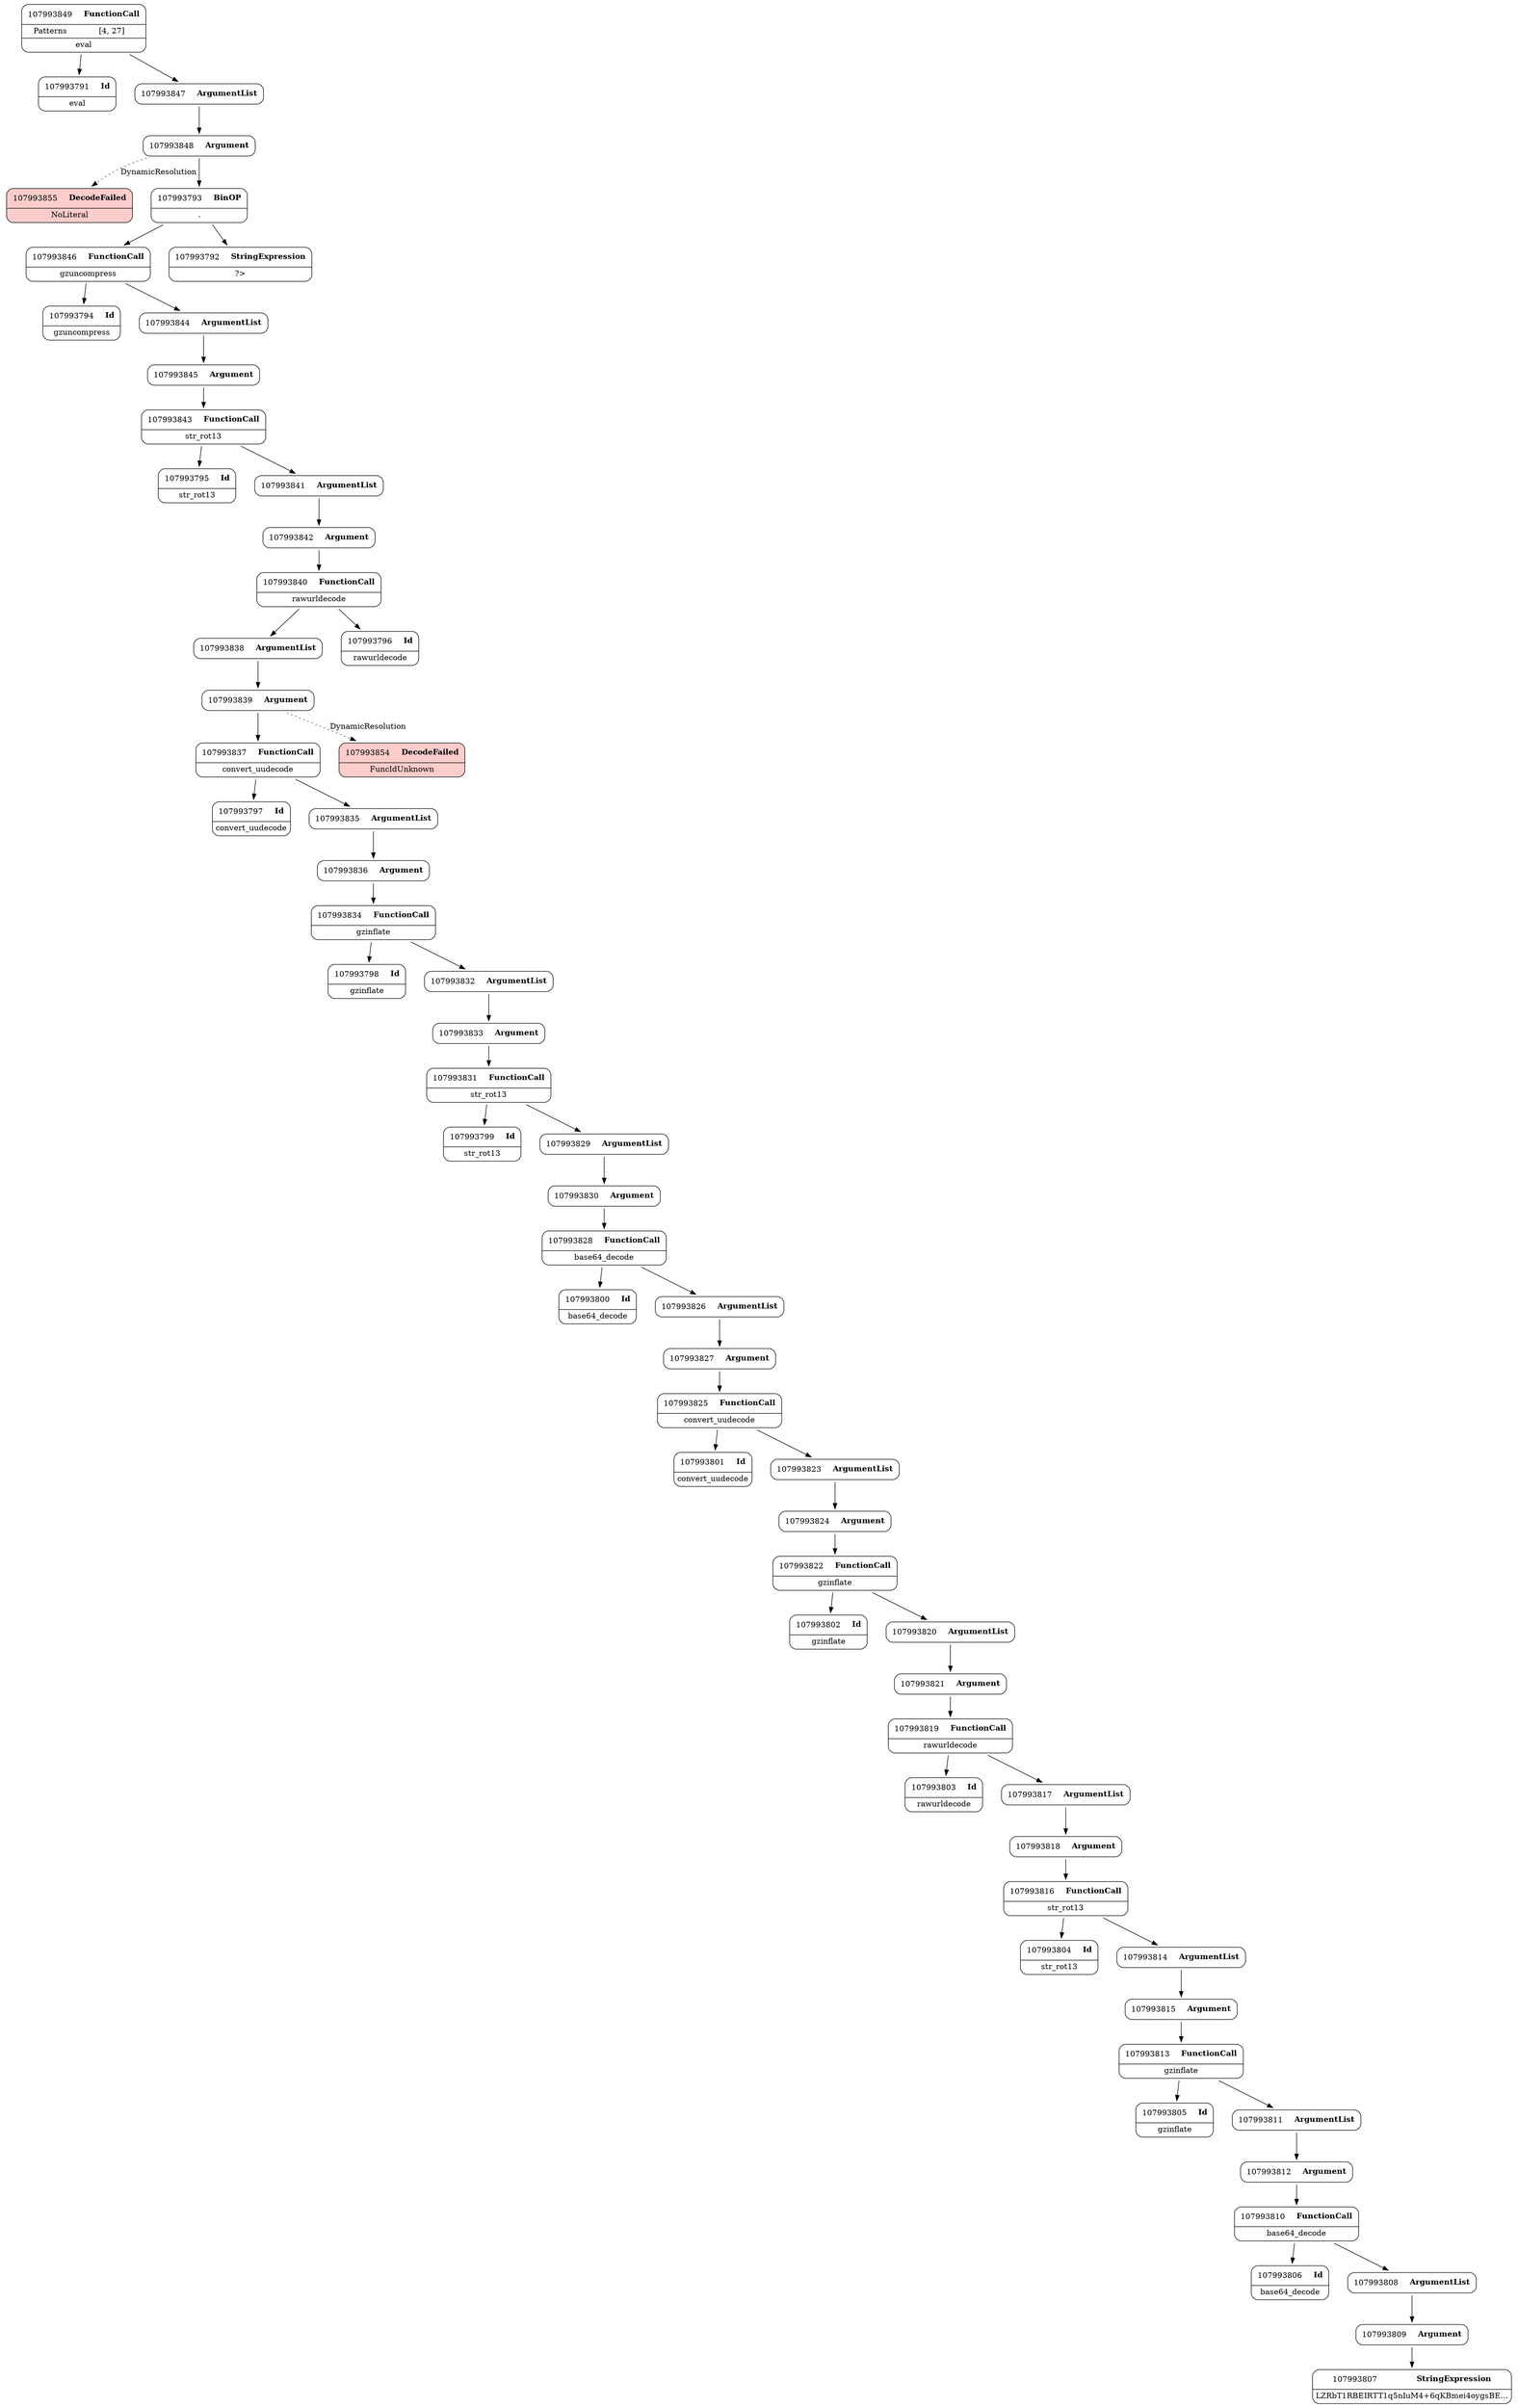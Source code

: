 digraph ast {
node [shape=none];
107993839 [label=<<TABLE border='1' cellspacing='0' cellpadding='10' style='rounded' ><TR><TD border='0'>107993839</TD><TD border='0'><B>Argument</B></TD></TR></TABLE>>];
107993839 -> 107993837 [weight=2];
107993839 -> 107993854 [style=dotted,label=DynamicResolution];
107993838 [label=<<TABLE border='1' cellspacing='0' cellpadding='10' style='rounded' ><TR><TD border='0'>107993838</TD><TD border='0'><B>ArgumentList</B></TD></TR></TABLE>>];
107993838 -> 107993839 [weight=2];
107993837 [label=<<TABLE border='1' cellspacing='0' cellpadding='10' style='rounded' ><TR><TD border='0'>107993837</TD><TD border='0'><B>FunctionCall</B></TD></TR><HR/><TR><TD border='0' cellpadding='5' colspan='2'>convert_uudecode</TD></TR></TABLE>>];
107993837 -> 107993797 [weight=2];
107993837 -> 107993835 [weight=2];
107993836 [label=<<TABLE border='1' cellspacing='0' cellpadding='10' style='rounded' ><TR><TD border='0'>107993836</TD><TD border='0'><B>Argument</B></TD></TR></TABLE>>];
107993836 -> 107993834 [weight=2];
107993835 [label=<<TABLE border='1' cellspacing='0' cellpadding='10' style='rounded' ><TR><TD border='0'>107993835</TD><TD border='0'><B>ArgumentList</B></TD></TR></TABLE>>];
107993835 -> 107993836 [weight=2];
107993834 [label=<<TABLE border='1' cellspacing='0' cellpadding='10' style='rounded' ><TR><TD border='0'>107993834</TD><TD border='0'><B>FunctionCall</B></TD></TR><HR/><TR><TD border='0' cellpadding='5' colspan='2'>gzinflate</TD></TR></TABLE>>];
107993834 -> 107993798 [weight=2];
107993834 -> 107993832 [weight=2];
107993833 [label=<<TABLE border='1' cellspacing='0' cellpadding='10' style='rounded' ><TR><TD border='0'>107993833</TD><TD border='0'><B>Argument</B></TD></TR></TABLE>>];
107993833 -> 107993831 [weight=2];
107993832 [label=<<TABLE border='1' cellspacing='0' cellpadding='10' style='rounded' ><TR><TD border='0'>107993832</TD><TD border='0'><B>ArgumentList</B></TD></TR></TABLE>>];
107993832 -> 107993833 [weight=2];
107993831 [label=<<TABLE border='1' cellspacing='0' cellpadding='10' style='rounded' ><TR><TD border='0'>107993831</TD><TD border='0'><B>FunctionCall</B></TD></TR><HR/><TR><TD border='0' cellpadding='5' colspan='2'>str_rot13</TD></TR></TABLE>>];
107993831 -> 107993799 [weight=2];
107993831 -> 107993829 [weight=2];
107993830 [label=<<TABLE border='1' cellspacing='0' cellpadding='10' style='rounded' ><TR><TD border='0'>107993830</TD><TD border='0'><B>Argument</B></TD></TR></TABLE>>];
107993830 -> 107993828 [weight=2];
107993829 [label=<<TABLE border='1' cellspacing='0' cellpadding='10' style='rounded' ><TR><TD border='0'>107993829</TD><TD border='0'><B>ArgumentList</B></TD></TR></TABLE>>];
107993829 -> 107993830 [weight=2];
107993828 [label=<<TABLE border='1' cellspacing='0' cellpadding='10' style='rounded' ><TR><TD border='0'>107993828</TD><TD border='0'><B>FunctionCall</B></TD></TR><HR/><TR><TD border='0' cellpadding='5' colspan='2'>base64_decode</TD></TR></TABLE>>];
107993828 -> 107993800 [weight=2];
107993828 -> 107993826 [weight=2];
107993827 [label=<<TABLE border='1' cellspacing='0' cellpadding='10' style='rounded' ><TR><TD border='0'>107993827</TD><TD border='0'><B>Argument</B></TD></TR></TABLE>>];
107993827 -> 107993825 [weight=2];
107993826 [label=<<TABLE border='1' cellspacing='0' cellpadding='10' style='rounded' ><TR><TD border='0'>107993826</TD><TD border='0'><B>ArgumentList</B></TD></TR></TABLE>>];
107993826 -> 107993827 [weight=2];
107993825 [label=<<TABLE border='1' cellspacing='0' cellpadding='10' style='rounded' ><TR><TD border='0'>107993825</TD><TD border='0'><B>FunctionCall</B></TD></TR><HR/><TR><TD border='0' cellpadding='5' colspan='2'>convert_uudecode</TD></TR></TABLE>>];
107993825 -> 107993801 [weight=2];
107993825 -> 107993823 [weight=2];
107993824 [label=<<TABLE border='1' cellspacing='0' cellpadding='10' style='rounded' ><TR><TD border='0'>107993824</TD><TD border='0'><B>Argument</B></TD></TR></TABLE>>];
107993824 -> 107993822 [weight=2];
107993855 [label=<<TABLE border='1' cellspacing='0' cellpadding='10' style='rounded' bgcolor='#FFCCCC' ><TR><TD border='0'>107993855</TD><TD border='0'><B>DecodeFailed</B></TD></TR><HR/><TR><TD border='0' cellpadding='5' colspan='2'>NoLiteral</TD></TR></TABLE>>];
107993854 [label=<<TABLE border='1' cellspacing='0' cellpadding='10' style='rounded' bgcolor='#FFCCCC' ><TR><TD border='0'>107993854</TD><TD border='0'><B>DecodeFailed</B></TD></TR><HR/><TR><TD border='0' cellpadding='5' colspan='2'>FuncIdUnknown</TD></TR></TABLE>>];
107993849 [label=<<TABLE border='1' cellspacing='0' cellpadding='10' style='rounded' ><TR><TD border='0'>107993849</TD><TD border='0'><B>FunctionCall</B></TD></TR><HR/><TR><TD border='0' cellpadding='5'>Patterns</TD><TD border='0' cellpadding='5'>[4, 27]</TD></TR><HR/><TR><TD border='0' cellpadding='5' colspan='2'>eval</TD></TR></TABLE>>];
107993849 -> 107993791 [weight=2];
107993849 -> 107993847 [weight=2];
107993848 [label=<<TABLE border='1' cellspacing='0' cellpadding='10' style='rounded' ><TR><TD border='0'>107993848</TD><TD border='0'><B>Argument</B></TD></TR></TABLE>>];
107993848 -> 107993793 [weight=2];
107993848 -> 107993855 [style=dotted,label=DynamicResolution];
107993847 [label=<<TABLE border='1' cellspacing='0' cellpadding='10' style='rounded' ><TR><TD border='0'>107993847</TD><TD border='0'><B>ArgumentList</B></TD></TR></TABLE>>];
107993847 -> 107993848 [weight=2];
107993846 [label=<<TABLE border='1' cellspacing='0' cellpadding='10' style='rounded' ><TR><TD border='0'>107993846</TD><TD border='0'><B>FunctionCall</B></TD></TR><HR/><TR><TD border='0' cellpadding='5' colspan='2'>gzuncompress</TD></TR></TABLE>>];
107993846 -> 107993794 [weight=2];
107993846 -> 107993844 [weight=2];
107993845 [label=<<TABLE border='1' cellspacing='0' cellpadding='10' style='rounded' ><TR><TD border='0'>107993845</TD><TD border='0'><B>Argument</B></TD></TR></TABLE>>];
107993845 -> 107993843 [weight=2];
107993844 [label=<<TABLE border='1' cellspacing='0' cellpadding='10' style='rounded' ><TR><TD border='0'>107993844</TD><TD border='0'><B>ArgumentList</B></TD></TR></TABLE>>];
107993844 -> 107993845 [weight=2];
107993843 [label=<<TABLE border='1' cellspacing='0' cellpadding='10' style='rounded' ><TR><TD border='0'>107993843</TD><TD border='0'><B>FunctionCall</B></TD></TR><HR/><TR><TD border='0' cellpadding='5' colspan='2'>str_rot13</TD></TR></TABLE>>];
107993843 -> 107993795 [weight=2];
107993843 -> 107993841 [weight=2];
107993842 [label=<<TABLE border='1' cellspacing='0' cellpadding='10' style='rounded' ><TR><TD border='0'>107993842</TD><TD border='0'><B>Argument</B></TD></TR></TABLE>>];
107993842 -> 107993840 [weight=2];
107993841 [label=<<TABLE border='1' cellspacing='0' cellpadding='10' style='rounded' ><TR><TD border='0'>107993841</TD><TD border='0'><B>ArgumentList</B></TD></TR></TABLE>>];
107993841 -> 107993842 [weight=2];
107993840 [label=<<TABLE border='1' cellspacing='0' cellpadding='10' style='rounded' ><TR><TD border='0'>107993840</TD><TD border='0'><B>FunctionCall</B></TD></TR><HR/><TR><TD border='0' cellpadding='5' colspan='2'>rawurldecode</TD></TR></TABLE>>];
107993840 -> 107993796 [weight=2];
107993840 -> 107993838 [weight=2];
107993807 [label=<<TABLE border='1' cellspacing='0' cellpadding='10' style='rounded' ><TR><TD border='0'>107993807</TD><TD border='0'><B>StringExpression</B></TD></TR><HR/><TR><TD border='0' cellpadding='5' colspan='2'>LZRbT1RBEIRTT1q5nIuM4+6qKBmei4oygsBE...</TD></TR></TABLE>>];
107993806 [label=<<TABLE border='1' cellspacing='0' cellpadding='10' style='rounded' ><TR><TD border='0'>107993806</TD><TD border='0'><B>Id</B></TD></TR><HR/><TR><TD border='0' cellpadding='5' colspan='2'>base64_decode</TD></TR></TABLE>>];
107993805 [label=<<TABLE border='1' cellspacing='0' cellpadding='10' style='rounded' ><TR><TD border='0'>107993805</TD><TD border='0'><B>Id</B></TD></TR><HR/><TR><TD border='0' cellpadding='5' colspan='2'>gzinflate</TD></TR></TABLE>>];
107993804 [label=<<TABLE border='1' cellspacing='0' cellpadding='10' style='rounded' ><TR><TD border='0'>107993804</TD><TD border='0'><B>Id</B></TD></TR><HR/><TR><TD border='0' cellpadding='5' colspan='2'>str_rot13</TD></TR></TABLE>>];
107993803 [label=<<TABLE border='1' cellspacing='0' cellpadding='10' style='rounded' ><TR><TD border='0'>107993803</TD><TD border='0'><B>Id</B></TD></TR><HR/><TR><TD border='0' cellpadding='5' colspan='2'>rawurldecode</TD></TR></TABLE>>];
107993802 [label=<<TABLE border='1' cellspacing='0' cellpadding='10' style='rounded' ><TR><TD border='0'>107993802</TD><TD border='0'><B>Id</B></TD></TR><HR/><TR><TD border='0' cellpadding='5' colspan='2'>gzinflate</TD></TR></TABLE>>];
107993801 [label=<<TABLE border='1' cellspacing='0' cellpadding='10' style='rounded' ><TR><TD border='0'>107993801</TD><TD border='0'><B>Id</B></TD></TR><HR/><TR><TD border='0' cellpadding='5' colspan='2'>convert_uudecode</TD></TR></TABLE>>];
107993800 [label=<<TABLE border='1' cellspacing='0' cellpadding='10' style='rounded' ><TR><TD border='0'>107993800</TD><TD border='0'><B>Id</B></TD></TR><HR/><TR><TD border='0' cellpadding='5' colspan='2'>base64_decode</TD></TR></TABLE>>];
107993799 [label=<<TABLE border='1' cellspacing='0' cellpadding='10' style='rounded' ><TR><TD border='0'>107993799</TD><TD border='0'><B>Id</B></TD></TR><HR/><TR><TD border='0' cellpadding='5' colspan='2'>str_rot13</TD></TR></TABLE>>];
107993798 [label=<<TABLE border='1' cellspacing='0' cellpadding='10' style='rounded' ><TR><TD border='0'>107993798</TD><TD border='0'><B>Id</B></TD></TR><HR/><TR><TD border='0' cellpadding='5' colspan='2'>gzinflate</TD></TR></TABLE>>];
107993797 [label=<<TABLE border='1' cellspacing='0' cellpadding='10' style='rounded' ><TR><TD border='0'>107993797</TD><TD border='0'><B>Id</B></TD></TR><HR/><TR><TD border='0' cellpadding='5' colspan='2'>convert_uudecode</TD></TR></TABLE>>];
107993796 [label=<<TABLE border='1' cellspacing='0' cellpadding='10' style='rounded' ><TR><TD border='0'>107993796</TD><TD border='0'><B>Id</B></TD></TR><HR/><TR><TD border='0' cellpadding='5' colspan='2'>rawurldecode</TD></TR></TABLE>>];
107993795 [label=<<TABLE border='1' cellspacing='0' cellpadding='10' style='rounded' ><TR><TD border='0'>107993795</TD><TD border='0'><B>Id</B></TD></TR><HR/><TR><TD border='0' cellpadding='5' colspan='2'>str_rot13</TD></TR></TABLE>>];
107993794 [label=<<TABLE border='1' cellspacing='0' cellpadding='10' style='rounded' ><TR><TD border='0'>107993794</TD><TD border='0'><B>Id</B></TD></TR><HR/><TR><TD border='0' cellpadding='5' colspan='2'>gzuncompress</TD></TR></TABLE>>];
107993793 [label=<<TABLE border='1' cellspacing='0' cellpadding='10' style='rounded' ><TR><TD border='0'>107993793</TD><TD border='0'><B>BinOP</B></TD></TR><HR/><TR><TD border='0' cellpadding='5' colspan='2'>.</TD></TR></TABLE>>];
107993793 -> 107993792 [weight=2];
107993793 -> 107993846 [weight=2];
107993792 [label=<<TABLE border='1' cellspacing='0' cellpadding='10' style='rounded' ><TR><TD border='0'>107993792</TD><TD border='0'><B>StringExpression</B></TD></TR><HR/><TR><TD border='0' cellpadding='5' colspan='2'>?&gt;</TD></TR></TABLE>>];
107993823 [label=<<TABLE border='1' cellspacing='0' cellpadding='10' style='rounded' ><TR><TD border='0'>107993823</TD><TD border='0'><B>ArgumentList</B></TD></TR></TABLE>>];
107993823 -> 107993824 [weight=2];
107993822 [label=<<TABLE border='1' cellspacing='0' cellpadding='10' style='rounded' ><TR><TD border='0'>107993822</TD><TD border='0'><B>FunctionCall</B></TD></TR><HR/><TR><TD border='0' cellpadding='5' colspan='2'>gzinflate</TD></TR></TABLE>>];
107993822 -> 107993802 [weight=2];
107993822 -> 107993820 [weight=2];
107993821 [label=<<TABLE border='1' cellspacing='0' cellpadding='10' style='rounded' ><TR><TD border='0'>107993821</TD><TD border='0'><B>Argument</B></TD></TR></TABLE>>];
107993821 -> 107993819 [weight=2];
107993820 [label=<<TABLE border='1' cellspacing='0' cellpadding='10' style='rounded' ><TR><TD border='0'>107993820</TD><TD border='0'><B>ArgumentList</B></TD></TR></TABLE>>];
107993820 -> 107993821 [weight=2];
107993819 [label=<<TABLE border='1' cellspacing='0' cellpadding='10' style='rounded' ><TR><TD border='0'>107993819</TD><TD border='0'><B>FunctionCall</B></TD></TR><HR/><TR><TD border='0' cellpadding='5' colspan='2'>rawurldecode</TD></TR></TABLE>>];
107993819 -> 107993803 [weight=2];
107993819 -> 107993817 [weight=2];
107993818 [label=<<TABLE border='1' cellspacing='0' cellpadding='10' style='rounded' ><TR><TD border='0'>107993818</TD><TD border='0'><B>Argument</B></TD></TR></TABLE>>];
107993818 -> 107993816 [weight=2];
107993817 [label=<<TABLE border='1' cellspacing='0' cellpadding='10' style='rounded' ><TR><TD border='0'>107993817</TD><TD border='0'><B>ArgumentList</B></TD></TR></TABLE>>];
107993817 -> 107993818 [weight=2];
107993816 [label=<<TABLE border='1' cellspacing='0' cellpadding='10' style='rounded' ><TR><TD border='0'>107993816</TD><TD border='0'><B>FunctionCall</B></TD></TR><HR/><TR><TD border='0' cellpadding='5' colspan='2'>str_rot13</TD></TR></TABLE>>];
107993816 -> 107993804 [weight=2];
107993816 -> 107993814 [weight=2];
107993815 [label=<<TABLE border='1' cellspacing='0' cellpadding='10' style='rounded' ><TR><TD border='0'>107993815</TD><TD border='0'><B>Argument</B></TD></TR></TABLE>>];
107993815 -> 107993813 [weight=2];
107993814 [label=<<TABLE border='1' cellspacing='0' cellpadding='10' style='rounded' ><TR><TD border='0'>107993814</TD><TD border='0'><B>ArgumentList</B></TD></TR></TABLE>>];
107993814 -> 107993815 [weight=2];
107993813 [label=<<TABLE border='1' cellspacing='0' cellpadding='10' style='rounded' ><TR><TD border='0'>107993813</TD><TD border='0'><B>FunctionCall</B></TD></TR><HR/><TR><TD border='0' cellpadding='5' colspan='2'>gzinflate</TD></TR></TABLE>>];
107993813 -> 107993805 [weight=2];
107993813 -> 107993811 [weight=2];
107993812 [label=<<TABLE border='1' cellspacing='0' cellpadding='10' style='rounded' ><TR><TD border='0'>107993812</TD><TD border='0'><B>Argument</B></TD></TR></TABLE>>];
107993812 -> 107993810 [weight=2];
107993811 [label=<<TABLE border='1' cellspacing='0' cellpadding='10' style='rounded' ><TR><TD border='0'>107993811</TD><TD border='0'><B>ArgumentList</B></TD></TR></TABLE>>];
107993811 -> 107993812 [weight=2];
107993810 [label=<<TABLE border='1' cellspacing='0' cellpadding='10' style='rounded' ><TR><TD border='0'>107993810</TD><TD border='0'><B>FunctionCall</B></TD></TR><HR/><TR><TD border='0' cellpadding='5' colspan='2'>base64_decode</TD></TR></TABLE>>];
107993810 -> 107993806 [weight=2];
107993810 -> 107993808 [weight=2];
107993809 [label=<<TABLE border='1' cellspacing='0' cellpadding='10' style='rounded' ><TR><TD border='0'>107993809</TD><TD border='0'><B>Argument</B></TD></TR></TABLE>>];
107993809 -> 107993807 [weight=2];
107993808 [label=<<TABLE border='1' cellspacing='0' cellpadding='10' style='rounded' ><TR><TD border='0'>107993808</TD><TD border='0'><B>ArgumentList</B></TD></TR></TABLE>>];
107993808 -> 107993809 [weight=2];
107993791 [label=<<TABLE border='1' cellspacing='0' cellpadding='10' style='rounded' ><TR><TD border='0'>107993791</TD><TD border='0'><B>Id</B></TD></TR><HR/><TR><TD border='0' cellpadding='5' colspan='2'>eval</TD></TR></TABLE>>];
}
